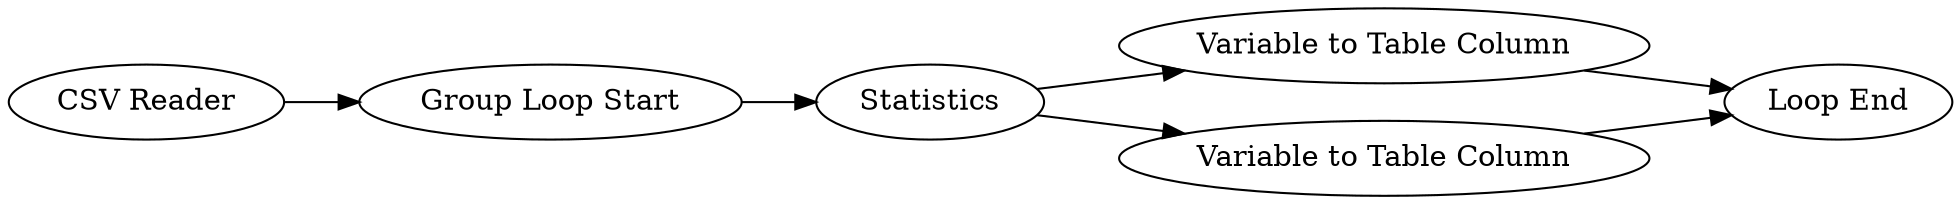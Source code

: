 digraph {
	35 -> 38
	36 -> 38
	32 -> 28
	28 -> 36
	28 -> 35
	37 -> 32
	35 [label="Variable to Table Column"]
	28 [label=Statistics]
	36 [label="Variable to Table Column"]
	32 [label="Group Loop Start"]
	38 [label="Loop End"]
	37 [label="CSV Reader"]
	rankdir=LR
}
